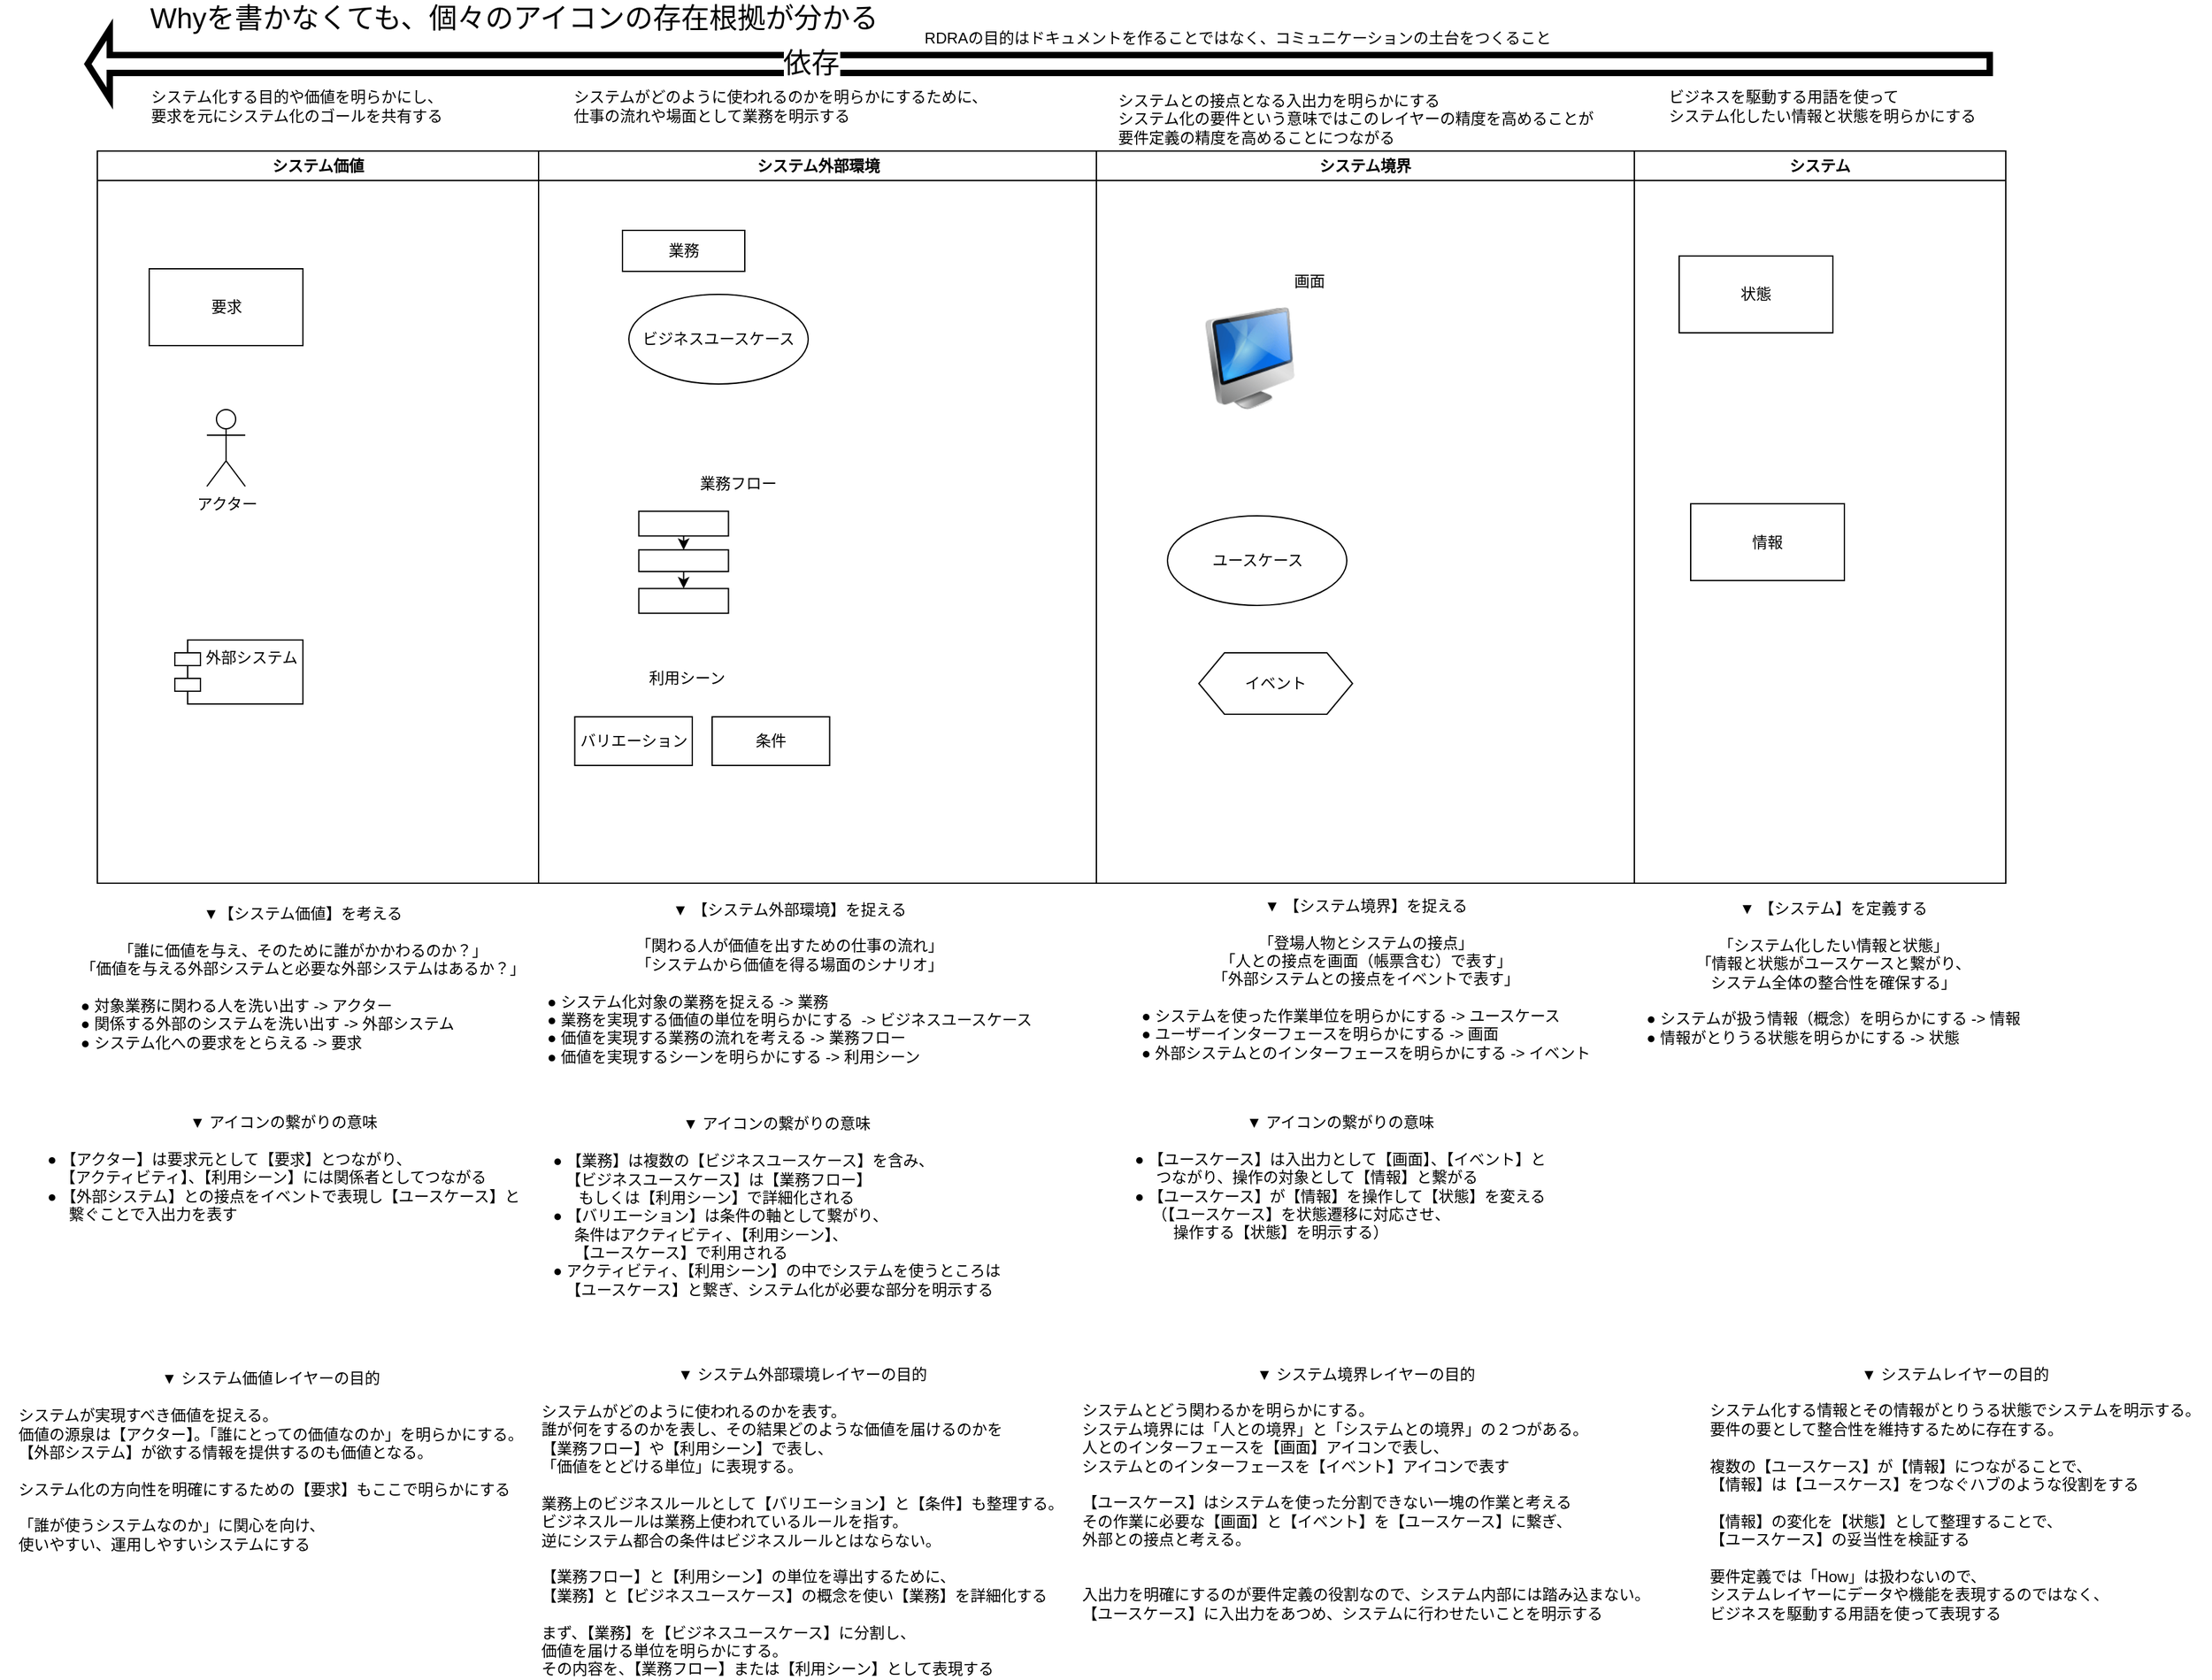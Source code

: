<mxfile version="15.7.3" type="device" pages="6"><diagram name="構成要素" id="e7e014a7-5840-1c2e-5031-d8a46d1fe8dd"><mxGraphModel dx="1483" dy="927" grid="1" gridSize="10" guides="1" tooltips="1" connect="1" arrows="1" fold="1" page="1" pageScale="1" pageWidth="1169" pageHeight="826" background="none" math="0" shadow="0"><root><mxCell id="0"/><mxCell id="1" parent="0"/><mxCell id="2" value="システム価値" style="swimlane;whiteSpace=wrap" parent="1" vertex="1"><mxGeometry x="100" y="128" width="344.5" height="572" as="geometry"/></mxCell><mxCell id="u98lEHb8OtNYY4LZhGU_-47" value="アクター" style="shape=umlActor;verticalLabelPosition=bottom;verticalAlign=top;html=1;outlineConnect=0;" parent="2" vertex="1"><mxGeometry x="85.5" y="202" width="30" height="60" as="geometry"/></mxCell><mxCell id="u98lEHb8OtNYY4LZhGU_-48" value="要求" style="rounded=0;whiteSpace=wrap;html=1;" parent="2" vertex="1"><mxGeometry x="40.5" y="92" width="120" height="60" as="geometry"/></mxCell><mxCell id="u98lEHb8OtNYY4LZhGU_-49" value="外部システム" style="shape=module;align=left;spacingLeft=20;align=center;verticalAlign=top;" parent="2" vertex="1"><mxGeometry x="60.5" y="382" width="100" height="50" as="geometry"/></mxCell><mxCell id="3" value="システム外部環境" style="swimlane;whiteSpace=wrap" parent="1" vertex="1"><mxGeometry x="444.5" y="128" width="435.5" height="572" as="geometry"/></mxCell><mxCell id="u98lEHb8OtNYY4LZhGU_-50" value="ビジネスユースケース" style="ellipse;whiteSpace=wrap;html=1;" parent="3" vertex="1"><mxGeometry x="70.5" y="112" width="140" height="70" as="geometry"/></mxCell><mxCell id="u98lEHb8OtNYY4LZhGU_-51" value="業務" style="rounded=0;whiteSpace=wrap;html=1;" parent="3" vertex="1"><mxGeometry x="65.5" y="62" width="95.5" height="32" as="geometry"/></mxCell><mxCell id="u98lEHb8OtNYY4LZhGU_-60" value="業務フロー" style="text;html=1;align=center;verticalAlign=middle;resizable=0;points=[];autosize=1;strokeColor=none;fillColor=none;" parent="3" vertex="1"><mxGeometry x="115.5" y="250" width="80" height="20" as="geometry"/></mxCell><mxCell id="u98lEHb8OtNYY4LZhGU_-61" value="" style="group" parent="3" vertex="1" connectable="0"><mxGeometry x="78.25" y="250" width="70" height="111.11" as="geometry"/></mxCell><mxCell id="u98lEHb8OtNYY4LZhGU_-53" value="" style="rounded=0;whiteSpace=wrap;html=1;" parent="u98lEHb8OtNYY4LZhGU_-61" vertex="1"><mxGeometry y="31.401" width="70" height="19.323" as="geometry"/></mxCell><mxCell id="u98lEHb8OtNYY4LZhGU_-54" value="" style="rounded=0;whiteSpace=wrap;html=1;" parent="u98lEHb8OtNYY4LZhGU_-61" vertex="1"><mxGeometry y="61.594" width="70" height="16.908" as="geometry"/></mxCell><mxCell id="u98lEHb8OtNYY4LZhGU_-55" style="edgeStyle=orthogonalEdgeStyle;rounded=0;orthogonalLoop=1;jettySize=auto;html=1;exitX=0.5;exitY=1;exitDx=0;exitDy=0;entryX=0.5;entryY=0;entryDx=0;entryDy=0;" parent="u98lEHb8OtNYY4LZhGU_-61" source="u98lEHb8OtNYY4LZhGU_-53" target="u98lEHb8OtNYY4LZhGU_-54" edge="1"><mxGeometry relative="1" as="geometry"/></mxCell><mxCell id="u98lEHb8OtNYY4LZhGU_-57" value="" style="rounded=0;whiteSpace=wrap;html=1;" parent="u98lEHb8OtNYY4LZhGU_-61" vertex="1"><mxGeometry y="91.787" width="70" height="19.323" as="geometry"/></mxCell><mxCell id="u98lEHb8OtNYY4LZhGU_-58" style="edgeStyle=orthogonalEdgeStyle;rounded=0;orthogonalLoop=1;jettySize=auto;html=1;exitX=0.5;exitY=1;exitDx=0;exitDy=0;entryX=0.5;entryY=0;entryDx=0;entryDy=0;" parent="u98lEHb8OtNYY4LZhGU_-61" source="u98lEHb8OtNYY4LZhGU_-54" target="u98lEHb8OtNYY4LZhGU_-57" edge="1"><mxGeometry relative="1" as="geometry"/></mxCell><mxCell id="u98lEHb8OtNYY4LZhGU_-62" value="バリエーション" style="rounded=0;whiteSpace=wrap;html=1;" parent="3" vertex="1"><mxGeometry x="28.25" y="442" width="91.75" height="38" as="geometry"/></mxCell><mxCell id="u98lEHb8OtNYY4LZhGU_-63" value="条件" style="rounded=0;whiteSpace=wrap;html=1;" parent="3" vertex="1"><mxGeometry x="135.5" y="442" width="91.75" height="38" as="geometry"/></mxCell><mxCell id="4" value="システム境界" style="swimlane;whiteSpace=wrap" parent="1" vertex="1"><mxGeometry x="880" y="128" width="420" height="572" as="geometry"/></mxCell><mxCell id="u98lEHb8OtNYY4LZhGU_-65" value="ユースケース" style="ellipse;whiteSpace=wrap;html=1;" parent="4" vertex="1"><mxGeometry x="55.5" y="285" width="140" height="70" as="geometry"/></mxCell><mxCell id="u98lEHb8OtNYY4LZhGU_-66" value="イベント" style="shape=hexagon;perimeter=hexagonPerimeter2;whiteSpace=wrap;html=1;fixedSize=1;" parent="4" vertex="1"><mxGeometry x="80" y="392" width="120" height="48" as="geometry"/></mxCell><mxCell id="u98lEHb8OtNYY4LZhGU_-81" value="" style="image;html=1;image=img/lib/clip_art/computers/iMac_128x128.png" parent="4" vertex="1"><mxGeometry x="80" y="122" width="80" height="80" as="geometry"/></mxCell><mxCell id="u98lEHb8OtNYY4LZhGU_-82" value="画面" style="text;html=1;align=center;verticalAlign=middle;resizable=0;points=[];autosize=1;strokeColor=none;fillColor=none;" parent="4" vertex="1"><mxGeometry x="145.5" y="92" width="40" height="20" as="geometry"/></mxCell><mxCell id="u98lEHb8OtNYY4LZhGU_-41" value="システム" style="swimlane;whiteSpace=wrap" parent="1" vertex="1"><mxGeometry x="1300" y="128" width="290" height="572" as="geometry"/></mxCell><mxCell id="u98lEHb8OtNYY4LZhGU_-95" value="情報&lt;span style=&quot;color: rgba(0 , 0 , 0 , 0) ; font-family: monospace ; font-size: 0px&quot;&gt;%3CmxGraphModel%3E%3Croot%3E%3CmxCell%20id%3D%220%22%2F%3E%3CmxCell%20id%3D%221%22%20parent%3D%220%22%2F%3E%3CmxCell%20id%3D%222%22%20value%3D%22%E3%83%93%E3%82%B8%E3%83%8D%E3%82%B9%E3%83%A6%E3%83%BC%E3%82%B9%E3%82%B1%E3%83%BC%E3%82%B9%22%20style%3D%22ellipse%3BwhiteSpace%3Dwrap%3Bhtml%3D1%3B%22%20vertex%3D%221%22%20parent%3D%221%22%3E%3CmxGeometry%20x%3D%22515%22%20y%3D%22240%22%20width%3D%22140%22%20height%3D%2270%22%20as%3D%22geometry%22%2F%3E%3C%2FmxCell%3E%3C%2Froot%3E%3C%2FmxGraphModel%3E&lt;/span&gt;" style="rounded=0;whiteSpace=wrap;html=1;" parent="u98lEHb8OtNYY4LZhGU_-41" vertex="1"><mxGeometry x="44" y="275.56" width="120" height="60" as="geometry"/></mxCell><mxCell id="u98lEHb8OtNYY4LZhGU_-96" value="状態" style="rounded=0;whiteSpace=wrap;html=1;" parent="u98lEHb8OtNYY4LZhGU_-41" vertex="1"><mxGeometry x="35" y="82" width="120" height="60" as="geometry"/></mxCell><mxCell id="u98lEHb8OtNYY4LZhGU_-64" value="利用シーン" style="text;html=1;align=center;verticalAlign=middle;resizable=0;points=[];autosize=1;strokeColor=none;fillColor=none;" parent="1" vertex="1"><mxGeometry x="520" y="530" width="80" height="20" as="geometry"/></mxCell><mxCell id="u98lEHb8OtNYY4LZhGU_-97" value="▼【システム価値】を考える&lt;br&gt;&lt;br&gt;「誰に価値を与え、そのために誰がかかわるのか？」&lt;br&gt;「価値を与える外部システムと必要な外部システムはあるか？」&lt;br&gt;&lt;br&gt;&lt;div style=&quot;text-align: left&quot;&gt;&lt;span&gt;● 対象業務に関わる人を洗い出す -&amp;gt; アクター&lt;/span&gt;&lt;/div&gt;&lt;div style=&quot;text-align: left&quot;&gt;&lt;span&gt;● 関係する外部のシステムを洗い出す -&amp;gt; 外部システム&lt;/span&gt;&lt;/div&gt;&lt;div style=&quot;text-align: left&quot;&gt;&lt;span&gt;● システム化への要求をとらえる -&amp;gt; 要求&lt;/span&gt;&lt;/div&gt;" style="text;html=1;align=center;verticalAlign=middle;resizable=0;points=[];autosize=1;strokeColor=none;fillColor=none;" parent="1" vertex="1"><mxGeometry x="80" y="719" width="360" height="110" as="geometry"/></mxCell><mxCell id="u98lEHb8OtNYY4LZhGU_-98" value="▼ 【システム外部環境】を捉える&lt;br&gt;&lt;br&gt;「関わる人が価値を出すための仕事の流れ」&lt;br&gt;「システムから価値を得る場面のシナリオ」&lt;br&gt;&lt;br&gt;&lt;div style=&quot;text-align: left&quot;&gt;● システム化対象の業務を捉える -&amp;gt; 業務&lt;/div&gt;&lt;div style=&quot;text-align: left&quot;&gt;● 業務を実現する価値の単位を明らかにする&amp;nbsp;&lt;span&gt;&amp;nbsp;-&amp;gt; ビジネスユースケース&lt;/span&gt;&lt;/div&gt;&lt;div style=&quot;text-align: left&quot;&gt;● 価値を実現する業務の流れを考える -&amp;gt; 業務フロー&lt;/div&gt;&lt;div style=&quot;text-align: left&quot;&gt;● 価値を実現するシーンを明らかにする -&amp;gt; 利用シーン&lt;/div&gt;&lt;div style=&quot;text-align: left&quot;&gt;&lt;br&gt;&lt;/div&gt;" style="text;html=1;align=center;verticalAlign=middle;resizable=0;points=[];autosize=1;strokeColor=none;fillColor=none;" parent="1" vertex="1"><mxGeometry x="439.5" y="715" width="400" height="140" as="geometry"/></mxCell><mxCell id="MVb4IBYka7LbokgB279K-4" value="" style="shape=flexArrow;endArrow=classic;html=1;rounded=0;endWidth=35;endSize=4.07;strokeWidth=5;" edge="1" parent="1"><mxGeometry width="50" height="50" relative="1" as="geometry"><mxPoint x="1580" y="60" as="sourcePoint"/><mxPoint x="90" y="60" as="targetPoint"/></mxGeometry></mxCell><mxCell id="MVb4IBYka7LbokgB279K-6" value="依存" style="edgeLabel;html=1;align=center;verticalAlign=middle;resizable=0;points=[];fontSize=22;" vertex="1" connectable="0" parent="MVb4IBYka7LbokgB279K-4"><mxGeometry x="0.239" relative="1" as="geometry"><mxPoint as="offset"/></mxGeometry></mxCell><mxCell id="MVb4IBYka7LbokgB279K-7" value="Whyを書かなくても、個々のアイコンの存在根拠が分かる" style="text;html=1;align=center;verticalAlign=middle;resizable=0;points=[];autosize=1;strokeColor=none;fillColor=none;fontSize=22;" vertex="1" parent="1"><mxGeometry x="130" y="10" width="590" height="30" as="geometry"/></mxCell><mxCell id="MVb4IBYka7LbokgB279K-8" value="▼ 【システム境界】を捉える&lt;br&gt;&lt;br&gt;「登場人物とシステムの接点」&lt;br&gt;「人との接点を画面（帳票含む）で表す」&lt;br&gt;「外部システムとの接点をイベントで表す」&lt;br&gt;&lt;br&gt;&lt;div style=&quot;text-align: left&quot;&gt;● システムを使った作業単位を明らかにする -&amp;gt; ユースケース&lt;/div&gt;&lt;div style=&quot;text-align: left&quot;&gt;● ユーザーインターフェースを明らかにする -&amp;gt; 画面&lt;/div&gt;&lt;div style=&quot;text-align: left&quot;&gt;● 外部システムとのインターフェースを明らかにする -&amp;gt; イベント&lt;/div&gt;" style="text;html=1;align=center;verticalAlign=middle;resizable=0;points=[];autosize=1;strokeColor=none;fillColor=none;fontSize=12;" vertex="1" parent="1"><mxGeometry x="905" y="710" width="370" height="130" as="geometry"/></mxCell><mxCell id="MVb4IBYka7LbokgB279K-9" value="▼ 【システム】を定義する&lt;br&gt;&lt;br&gt;「システム化したい情報と状態」&lt;br&gt;「情報と状態がユースケースと繋がり、&lt;br&gt;システム全体の整合性を確保する」&lt;br&gt;&lt;br&gt;&lt;div style=&quot;text-align: left&quot;&gt;● システムが扱う情報（概念）を明らかにする -&amp;gt; 情報&lt;/div&gt;&lt;div style=&quot;text-align: left&quot;&gt;● 情報がとりうる状態を明らかにする -&amp;gt; 状態&lt;/div&gt;" style="text;html=1;align=center;verticalAlign=middle;resizable=0;points=[];autosize=1;strokeColor=none;fillColor=none;fontSize=12;" vertex="1" parent="1"><mxGeometry x="1300" y="715" width="310" height="110" as="geometry"/></mxCell><mxCell id="MVb4IBYka7LbokgB279K-10" value="▼ アイコンの繋がりの意味&lt;br&gt;&lt;br&gt;&lt;div style=&quot;text-align: left&quot;&gt;&lt;span&gt;● 【アクター】は要求元として【要求】とつながり、&lt;/span&gt;&lt;/div&gt;&lt;div style=&quot;text-align: left&quot;&gt;&amp;nbsp; &amp;nbsp;【アクティビティ】、【利用シーン】には関係者としてつながる&lt;/div&gt;&lt;div style=&quot;text-align: left&quot;&gt;● 【外部システム】との接点をイベントで表現し【ユースケース】と&lt;/div&gt;&lt;div style=&quot;text-align: left&quot;&gt;&amp;nbsp; &amp;nbsp; &amp;nbsp;繋ぐことで入出力を表す&lt;/div&gt;&lt;div style=&quot;text-align: left&quot;&gt;&lt;br&gt;&lt;/div&gt;" style="text;html=1;align=center;verticalAlign=middle;resizable=0;points=[];autosize=1;strokeColor=none;fillColor=none;fontSize=12;" vertex="1" parent="1"><mxGeometry x="49.5" y="880" width="390" height="100" as="geometry"/></mxCell><mxCell id="MVb4IBYka7LbokgB279K-11" value="▼ アイコンの繋がりの意味&lt;br&gt;&lt;br&gt;&lt;div style=&quot;text-align: left&quot;&gt;&lt;span&gt;● 【業務】は複数の【ビジネスユースケース】を含み、&lt;/span&gt;&lt;/div&gt;&lt;div style=&quot;text-align: left&quot;&gt;&amp;nbsp; &amp;nbsp;【ビジネスユースケース】は【業務フロー】&lt;/div&gt;&lt;div style=&quot;text-align: left&quot;&gt;&amp;nbsp; &amp;nbsp; &amp;nbsp; もしくは【利用シーン】で詳細化される&lt;/div&gt;&lt;div style=&quot;text-align: left&quot;&gt;● 【バリエーション】は条件の軸として繋がり、&lt;/div&gt;&lt;div style=&quot;text-align: left&quot;&gt;&amp;nbsp; &amp;nbsp; &amp;nbsp;条件はアクティビティ、【利用シーン】、&lt;/div&gt;&lt;div style=&quot;text-align: left&quot;&gt;&amp;nbsp; &amp;nbsp; &amp;nbsp;【ユースケース】で利用される&lt;/div&gt;&lt;div style=&quot;text-align: left&quot;&gt;● アクティビティ、【利用シーン】の中でシステムを使うところは&lt;/div&gt;&lt;div style=&quot;text-align: left&quot;&gt;&amp;nbsp; &amp;nbsp;【ユースケース】と繋ぎ、システム化が必要な部分を明示する&lt;/div&gt;&lt;div style=&quot;text-align: left&quot;&gt;&lt;br&gt;&lt;/div&gt;" style="text;html=1;align=center;verticalAlign=middle;resizable=0;points=[];autosize=1;strokeColor=none;fillColor=none;fontSize=12;" vertex="1" parent="1"><mxGeometry x="444.5" y="880" width="370" height="160" as="geometry"/></mxCell><mxCell id="MVb4IBYka7LbokgB279K-12" value="システム化する目的や価値を明らかにし、&lt;br&gt;要求を元にシステム化のゴールを共有する" style="text;html=1;align=left;verticalAlign=middle;resizable=0;points=[];autosize=1;strokeColor=none;fillColor=none;fontSize=12;" vertex="1" parent="1"><mxGeometry x="140" y="78" width="240" height="30" as="geometry"/></mxCell><mxCell id="MVb4IBYka7LbokgB279K-13" value="システムがどのように使われるのかを明らかにするために、&lt;br&gt;仕事の流れや場面として業務を明示する" style="text;html=1;align=left;verticalAlign=middle;resizable=0;points=[];autosize=1;strokeColor=none;fillColor=none;fontSize=12;" vertex="1" parent="1"><mxGeometry x="469.5" y="78" width="340" height="30" as="geometry"/></mxCell><mxCell id="MVb4IBYka7LbokgB279K-14" value="システムとの接点となる入出力を明らかにする&lt;br&gt;システム化の要件という意味ではこのレイヤーの精度を高めることが&lt;br&gt;要件定義の精度を高めることにつながる" style="text;html=1;align=left;verticalAlign=middle;resizable=0;points=[];autosize=1;strokeColor=none;fillColor=none;fontSize=12;" vertex="1" parent="1"><mxGeometry x="895" y="78" width="390" height="50" as="geometry"/></mxCell><mxCell id="MVb4IBYka7LbokgB279K-15" value="ビジネスを駆動する用語を使って&lt;br&gt;システム化したい情報と状態を明らかにする" style="text;html=1;align=left;verticalAlign=middle;resizable=0;points=[];autosize=1;strokeColor=none;fillColor=none;fontSize=12;" vertex="1" parent="1"><mxGeometry x="1325" y="78" width="260" height="30" as="geometry"/></mxCell><mxCell id="MVb4IBYka7LbokgB279K-16" value="▼ アイコンの繋がりの意味&lt;br&gt;&lt;br&gt;&lt;div style=&quot;text-align: left&quot;&gt;● 【ユースケース】は入出力として【画面】、【イベント】と&lt;/div&gt;&lt;div style=&quot;text-align: left&quot;&gt;&amp;nbsp; &amp;nbsp; &amp;nbsp;つながり、操作の対象として【情報】と繋がる&lt;/div&gt;&lt;div style=&quot;text-align: left&quot;&gt;● 【ユースケース】が【情報】を操作して【状態】を変える&lt;/div&gt;&lt;div style=&quot;text-align: left&quot;&gt;&amp;nbsp; &amp;nbsp; （【ユースケース】を状態遷移に対応させ、&lt;/div&gt;&lt;div style=&quot;text-align: left&quot;&gt;&amp;nbsp; &amp;nbsp; &amp;nbsp; &amp;nbsp; &amp;nbsp;操作する【状態】を明示する）&lt;/div&gt;" style="text;html=1;align=center;verticalAlign=middle;resizable=0;points=[];autosize=1;strokeColor=none;fillColor=none;fontSize=12;" vertex="1" parent="1"><mxGeometry x="895" y="880" width="350" height="100" as="geometry"/></mxCell><mxCell id="MVb4IBYka7LbokgB279K-17" value="▼ システム価値レイヤーの目的&lt;br&gt;&lt;br&gt;&lt;div style=&quot;text-align: left&quot;&gt;システムが実現すべき価値を捉える。&lt;/div&gt;&lt;div style=&quot;text-align: left&quot;&gt;価値の源泉は【アクター】。「誰にとっての価値なのか」を明らかにする。&lt;/div&gt;&lt;div style=&quot;text-align: left&quot;&gt;【外部システム】が欲する情報を提供するのも価値となる。&lt;/div&gt;&lt;div style=&quot;text-align: left&quot;&gt;&lt;br&gt;&lt;/div&gt;&lt;div style=&quot;text-align: left&quot;&gt;システム化の方向性を明確にするための【要求】もここで明らかにする&lt;/div&gt;&lt;div style=&quot;text-align: left&quot;&gt;&lt;br&gt;&lt;/div&gt;&lt;div style=&quot;text-align: left&quot;&gt;「誰が使うシステムなのか」に関心を向け、&lt;/div&gt;&lt;div style=&quot;text-align: left&quot;&gt;使いやすい、運用しやすいシステムにする&lt;/div&gt;&lt;div style=&quot;text-align: left&quot;&gt;&lt;br&gt;&lt;/div&gt;" style="text;html=1;align=center;verticalAlign=middle;resizable=0;points=[];autosize=1;strokeColor=none;fillColor=none;fontSize=12;" vertex="1" parent="1"><mxGeometry x="24.5" y="1079" width="420" height="160" as="geometry"/></mxCell><mxCell id="MVb4IBYka7LbokgB279K-18" value="▼ システム外部環境レイヤーの目的&lt;br&gt;&lt;br&gt;&lt;div style=&quot;text-align: left&quot;&gt;システムがどのように使われるのかを表す。&lt;/div&gt;&lt;div style=&quot;text-align: left&quot;&gt;誰が何をするのかを表し、その結果どのような価値を届けるのかを&lt;/div&gt;&lt;div style=&quot;text-align: left&quot;&gt;【業務フロー】や【利用シーン】で表し、&lt;/div&gt;&lt;div style=&quot;text-align: left&quot;&gt;「価値をとどける単位」に表現する。&lt;/div&gt;&lt;div style=&quot;text-align: left&quot;&gt;&lt;br&gt;&lt;/div&gt;&lt;div style=&quot;text-align: left&quot;&gt;業務上のビジネスルールとして【バリエーション】と【条件】も整理する。&lt;/div&gt;&lt;div style=&quot;text-align: left&quot;&gt;ビジネスルールは業務上使われているルールを指す。&lt;/div&gt;&lt;div style=&quot;text-align: left&quot;&gt;逆にシステム都合の条件はビジネスルールとはならない。&lt;/div&gt;&lt;div style=&quot;text-align: left&quot;&gt;&lt;br&gt;&lt;/div&gt;&lt;div style=&quot;text-align: left&quot;&gt;【業務フロー】と【利用シーン】の単位を導出するために、&lt;/div&gt;&lt;div style=&quot;text-align: left&quot;&gt;【業務】と【ビジネスユースケース】の概念を使い【業務】を詳細化する&lt;/div&gt;&lt;div style=&quot;text-align: left&quot;&gt;&lt;br&gt;&lt;/div&gt;&lt;div style=&quot;text-align: left&quot;&gt;まず、【業務】を【ビジネスユースケース】に分割し、&lt;/div&gt;&lt;div style=&quot;text-align: left&quot;&gt;価値を届ける単位を明らかにする。&lt;/div&gt;&lt;div style=&quot;text-align: left&quot;&gt;その内容を、【業務フロー】または【利用シーン】として表現する&lt;/div&gt;" style="text;html=1;align=center;verticalAlign=middle;resizable=0;points=[];autosize=1;strokeColor=none;fillColor=none;fontSize=12;" vertex="1" parent="1"><mxGeometry x="440" y="1079" width="420" height="240" as="geometry"/></mxCell><mxCell id="MVb4IBYka7LbokgB279K-19" value="▼ システム境界レイヤーの目的&lt;br&gt;&lt;br&gt;&lt;div style=&quot;text-align: left&quot;&gt;システムとどう関わるかを明らかにする。&lt;/div&gt;&lt;div style=&quot;text-align: left&quot;&gt;システム境界には「人との境界」と「システムとの境界」の２つがある。&lt;/div&gt;&lt;div style=&quot;text-align: left&quot;&gt;人とのインターフェースを【画面】アイコンで表し、&lt;/div&gt;&lt;div style=&quot;text-align: left&quot;&gt;システムとのインターフェースを【イベント】アイコンで表す&lt;/div&gt;&lt;div style=&quot;text-align: left&quot;&gt;&lt;br&gt;&lt;/div&gt;&lt;div style=&quot;text-align: left&quot;&gt;【ユースケース】はシステムを使った分割できない一塊の作業と考える&lt;/div&gt;&lt;div style=&quot;text-align: left&quot;&gt;その作業に必要な【画面】と【イベント】を【ユースケース】に繋ぎ、&lt;/div&gt;&lt;div style=&quot;text-align: left&quot;&gt;外部との接点と考える。&lt;/div&gt;&lt;div style=&quot;text-align: left&quot;&gt;&lt;br&gt;&lt;/div&gt;&lt;div style=&quot;text-align: left&quot;&gt;&lt;br&gt;&lt;/div&gt;&lt;div style=&quot;text-align: left&quot;&gt;入出力を明確にするのが要件定義の役割なので、システム内部には踏み込まない。&lt;/div&gt;&lt;div style=&quot;text-align: left&quot;&gt;【ユースケース】に入出力をあつめ、システムに行わせたいことを明示する&lt;/div&gt;&lt;div style=&quot;text-align: left&quot;&gt;&lt;br&gt;&lt;/div&gt;" style="text;html=1;align=center;verticalAlign=middle;resizable=0;points=[];autosize=1;strokeColor=none;fillColor=none;fontSize=12;" vertex="1" parent="1"><mxGeometry x="860" y="1079" width="460" height="210" as="geometry"/></mxCell><mxCell id="MVb4IBYka7LbokgB279K-20" value="▼ システムレイヤーの目的&lt;br&gt;&lt;br&gt;&lt;div style=&quot;text-align: left&quot;&gt;システム化する情報とその情報がとりうる状態でシステムを明示する。&lt;/div&gt;&lt;div style=&quot;text-align: left&quot;&gt;要件の要として整合性を維持するために存在する。&lt;/div&gt;&lt;div style=&quot;text-align: left&quot;&gt;&lt;br&gt;&lt;/div&gt;&lt;div style=&quot;text-align: left&quot;&gt;複数の【ユースケース】が【情報】につながることで、&lt;/div&gt;&lt;div style=&quot;text-align: left&quot;&gt;【情報】は【ユースケース】をつなぐハブのような役割をする&lt;/div&gt;&lt;div style=&quot;text-align: left&quot;&gt;&lt;br&gt;&lt;/div&gt;&lt;div style=&quot;text-align: left&quot;&gt;【情報】の変化を【状態】として整理することで、&lt;/div&gt;&lt;div style=&quot;text-align: left&quot;&gt;【ユースケース】の妥当性を検証する&lt;/div&gt;&lt;div style=&quot;text-align: left&quot;&gt;&lt;br&gt;&lt;/div&gt;&lt;div style=&quot;text-align: left&quot;&gt;要件定義では「How」は扱わないので、&lt;/div&gt;&lt;div style=&quot;text-align: left&quot;&gt;システムレイヤーにデータや機能を表現するのではなく、&lt;/div&gt;&lt;div style=&quot;text-align: left&quot;&gt;ビジネスを駆動する用語を使って表現する&lt;/div&gt;&lt;div style=&quot;text-align: left&quot;&gt;&lt;br&gt;&lt;/div&gt;" style="text;html=1;align=center;verticalAlign=middle;resizable=0;points=[];autosize=1;strokeColor=none;fillColor=none;fontSize=12;" vertex="1" parent="1"><mxGeometry x="1350" y="1079" width="400" height="210" as="geometry"/></mxCell><mxCell id="MVb4IBYka7LbokgB279K-21" value="RDRAの目的はドキュメントを作ることではなく、コミュニケーションの土台をつくること" style="text;html=1;align=center;verticalAlign=middle;resizable=0;points=[];autosize=1;strokeColor=none;fillColor=none;fontSize=12;" vertex="1" parent="1"><mxGeometry x="735" y="30" width="510" height="20" as="geometry"/></mxCell></root></mxGraphModel></diagram><diagram id="VmXW9u74BPnSIevaKTHP" name="システムコンテキスト図"><mxGraphModel dx="1038" dy="649" grid="1" gridSize="10" guides="1" tooltips="1" connect="1" arrows="1" fold="1" page="1" pageScale="1" pageWidth="827" pageHeight="1169" math="0" shadow="0"><root><mxCell id="I_6uAdetbBRPbNsguh5e-0"/><mxCell id="I_6uAdetbBRPbNsguh5e-1" parent="I_6uAdetbBRPbNsguh5e-0"/><mxCell id="I_6uAdetbBRPbNsguh5e-2" value="&lt;br&gt;▼ システム価値&lt;br&gt;要件定義の最初の時点でプロジェクトメンバーの認識を合わせるために作成する。&lt;br&gt;&lt;br&gt;システム化のスコープをトップレベルで合意する" style="text;html=1;align=left;verticalAlign=middle;resizable=0;points=[];autosize=1;strokeColor=none;fillColor=none;fontSize=12;" vertex="1" parent="I_6uAdetbBRPbNsguh5e-1"><mxGeometry x="40" y="40" width="460" height="70" as="geometry"/></mxCell></root></mxGraphModel></diagram><diagram id="q5nqSXtwmClUGbwVpurG" name="要求モデル"><mxGraphModel dx="1038" dy="649" grid="1" gridSize="10" guides="1" tooltips="1" connect="1" arrows="1" fold="1" page="1" pageScale="1" pageWidth="827" pageHeight="1169" math="0" shadow="0"><root><mxCell id="ZJY2jPugNLCABNymtXP2-0"/><mxCell id="ZJY2jPugNLCABNymtXP2-1" parent="ZJY2jPugNLCABNymtXP2-0"/><mxCell id="ZJY2jPugNLCABNymtXP2-2" value="&lt;br&gt;▼ システム価値&lt;br&gt;&lt;br&gt;要求一覧のようなものはあるはず。&lt;br&gt;それらから、重要なものを選び出し、&lt;br&gt;要求の関係を整理することで、&lt;br&gt;システム化の方向性を明らかにする。&lt;br&gt;" style="text;html=1;align=left;verticalAlign=middle;resizable=0;points=[];autosize=1;strokeColor=none;fillColor=none;fontSize=12;" vertex="1" parent="ZJY2jPugNLCABNymtXP2-1"><mxGeometry x="20" y="35" width="220" height="100" as="geometry"/></mxCell></root></mxGraphModel></diagram><diagram id="oH0rzvAH8c-iMXtoa-R-" name="ビジネスコンテキスト図"><mxGraphModel dx="1038" dy="649" grid="1" gridSize="10" guides="1" tooltips="1" connect="1" arrows="1" fold="1" page="1" pageScale="1" pageWidth="827" pageHeight="1169" math="0" shadow="0"><root><mxCell id="GrfSCSO1Zi4IllCvdk_E-0"/><mxCell id="GrfSCSO1Zi4IllCvdk_E-1" parent="GrfSCSO1Zi4IllCvdk_E-0"/><mxCell id="GrfSCSO1Zi4IllCvdk_E-2" value="&lt;div style=&quot;text-align: left&quot;&gt;&lt;span&gt;▼ システム外部環境&lt;/span&gt;&lt;/div&gt;&lt;span&gt;&lt;br&gt;&lt;div style=&quot;text-align: left&quot;&gt;システム化対象のビジネスをイメージできるリッチピクチャ&lt;/div&gt;&lt;div style=&quot;text-align: left&quot;&gt;&lt;br&gt;&lt;/div&gt;&lt;div style=&quot;text-align: left&quot;&gt;最上位のビジネスの単位となるものを【業務】アイコンで示す&lt;/div&gt;&lt;div style=&quot;text-align: left&quot;&gt;&lt;br&gt;&lt;/div&gt;&lt;div style=&quot;text-align: left&quot;&gt;さらに業務に関わるビジネス要素を洗い出し、【バリエーション】と【情報】を抽出する源泉とする&lt;/div&gt;&lt;/span&gt;" style="text;html=1;align=center;verticalAlign=middle;resizable=0;points=[];autosize=1;strokeColor=none;fillColor=none;fontSize=12;" vertex="1" parent="GrfSCSO1Zi4IllCvdk_E-1"><mxGeometry x="20" y="30" width="560" height="100" as="geometry"/></mxCell></root></mxGraphModel></diagram><diagram id="MtIV5dincTSLc3wZqlRG" name="ビジネスユースケース図"><mxGraphModel dx="1038" dy="649" grid="1" gridSize="10" guides="1" tooltips="1" connect="1" arrows="1" fold="1" page="1" pageScale="1" pageWidth="827" pageHeight="1169" math="0" shadow="0"><root><mxCell id="Esu1mPwwFxkeNuxYBB9l-0"/><mxCell id="Esu1mPwwFxkeNuxYBB9l-1" parent="Esu1mPwwFxkeNuxYBB9l-0"/><mxCell id="Wdz3WnRc5iTEOPNsJlU9-0" value="&lt;div&gt;&lt;span&gt;▼ システム外部環境&lt;/span&gt;&lt;/div&gt;&lt;span&gt;&lt;br&gt;システムの規模が小さい場合にはビジネスユースケースに分割せず、【業務】単位に【業務フロー図】を作成する。&lt;br&gt;&lt;br&gt;&lt;div&gt;「ビジネスコンテキスト図」の【業務】アイコンに1対1で対応する&lt;/div&gt;&lt;div&gt;&lt;br&gt;&lt;/div&gt;&lt;div&gt;【ビジネスユースケース】を洗い出し、【業務】を詳細化する&lt;/div&gt;&lt;div&gt;&lt;br&gt;&lt;/div&gt;&lt;div&gt;以下の2種類の考え方がある。&lt;/div&gt;&lt;div&gt;&lt;br&gt;&lt;/div&gt;&lt;div&gt;◆ 垂直分割：【業務】を構成する要素として【ビジネスユースケース】に分割&lt;/div&gt;&lt;div&gt;◆ 水平分割： おなじ【業務】でも商品や取引先によってフローが異なる場合の分割&lt;/div&gt;&lt;/span&gt;" style="text;html=1;align=left;verticalAlign=middle;resizable=0;points=[];autosize=1;strokeColor=none;fillColor=none;fontSize=12;" vertex="1" parent="Esu1mPwwFxkeNuxYBB9l-1"><mxGeometry x="10" y="30" width="640" height="170" as="geometry"/></mxCell></root></mxGraphModel></diagram><diagram id="sic4CVP3yOaCTTFhWOFc" name="業務フロー図"><mxGraphModel dx="1038" dy="649" grid="1" gridSize="10" guides="1" tooltips="1" connect="1" arrows="1" fold="1" page="1" pageScale="1" pageWidth="827" pageHeight="1169" math="0" shadow="0"><root><mxCell id="i3iP9_h9gYgn_pen5mfO-0"/><mxCell id="i3iP9_h9gYgn_pen5mfO-1" parent="i3iP9_h9gYgn_pen5mfO-0"/><mxCell id="isL5JNTDg8GQ_Sn8FVAo-0" value="&lt;div&gt;&lt;span&gt;▼ システム外部環境&lt;/span&gt;&lt;/div&gt;&lt;br&gt;価値を実現するために必要な仕事（アクティビティ）を明らかにし、&lt;br&gt;関わる人とその中でシステムが使われるところを明らかにする&lt;br&gt;&lt;br&gt;厳密な業務フローではなく、&lt;br&gt;基本的な&lt;b&gt;仕事の流れとシステムとの接点&lt;/b&gt;を明らかにする" style="text;html=1;align=left;verticalAlign=middle;resizable=0;points=[];autosize=1;strokeColor=none;fillColor=none;fontSize=12;" vertex="1" parent="i3iP9_h9gYgn_pen5mfO-1"><mxGeometry x="10" y="65" width="390" height="100" as="geometry"/></mxCell></root></mxGraphModel></diagram></mxfile>